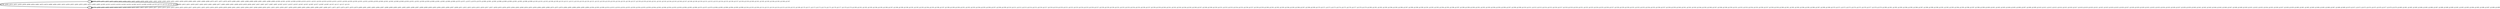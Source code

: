 digraph G {
        node [style=rounded, penwidth=3, fontsize=20, shape=oval];
        "1" -> "0" [label="@798, @806, @814, @822, @830, @838, @846, @854, @862, @870, @878, @886, @894, @902, @910, @926, @932, @943, @953, @963, @973, @983, @993, @1003, @1013, @1023, @1033, @1043, @1053, @1063, @1073, @1083, @1093, @1103, @1113, @1123, @1131, @1168", color=black,arrowsize=1,style=bold,penwidth=3,fontsize=20];
"0" -> "0" [label="@799, @800, @801, @802, @803, @804, @807, @808, @809, @810, @811, @812, @815, @816, @817, @818, @819, @820, @823, @824, @825, @826, @827, @828, @831, @832, @833, @834, @835, @836, @839, @840, @841, @842, @843, @844, @847, @848, @849, @850, @851, @852, @855, @856, @857, @858, @859, @860, @863, @864, @865, @866, @867, @868, @871, @872, @873, @874, @875, @876, @879, @880, @881, @882, @883, @884, @887, @888, @889, @890, @891, @892, @895, @896, @897, @898, @899, @900, @903, @904, @905, @906, @907, @908, @911, @912, @913, @914, @915, @916, @917, @927, @928, @933, @934, @935, @944, @945, @946, @954, @955, @956, @964, @965, @966, @974, @975, @976, @984, @985, @986, @994, @995, @996, @1004, @1005, @1006, @1014, @1015, @1016, @1024, @1025, @1026, @1034, @1035, @1036, @1044, @1045, @1046, @1054, @1055, @1056, @1064, @1065, @1066, @1074, @1075, @1076, @1084, @1085, @1086, @1094, @1095, @1096, @1104, @1105, @1106, @1114, @1115, @1116, @1124, @1125, @1126, @1132, @1169, @1170, @1171, @1172, @1173, @1174, @1175, @1176, @1177, @1178, @1179, @1180, @1181, @1182, @1183, @1184, @1185, @1186, @1187, @1188, @1189, @1190, @1191, @1192, @1193, @1194, @1195, @1196, @1197, @1198, @1199, @1200, @1201, @1202, @1203, @1204, @1205, @1206, @1207, @1208, @1209, @1210, @1211, @1212, @1213, @1214, @1215, @1216, @1217, @1218, @1219, @1220, @1221, @1222, @1223, @1224, @1225, @1226, @1227, @1228, @1229, @1230, @1231, @1232, @1233, @1234, @1235, @1236, @1237, @1238, @1239, @1240, @1241, @1242, @1243, @1244, @1245, @1246, @1247, @1248, @1249, @1250, @1251, @1252, @1253, @1254, @1255, @1256, @1257, @1258, @1259, @1260, @1261, @1262, @1263, @1264, @1265, @1266, @1267, @1268, @1269, @1270, @1271, @1272, @1273, @1274, @1275, @1276, @1277, @1278, @1279, @1280, @1281, @1282, @1283, @1284, @1285, @1286, @1287, @1288, @1289, @1290, @1291, @1292, @1293, @1294, @1295, @1296, @1297, @1298, @1299, @1300, @1301, @1302, @1303, @1304, @1305, @1306, @1307, @1308, @1309, @1310, @1311, @1312, @1313, @1314, @1315, @1316, @1317, @1318, @1319, @1320, @1321, @1322, @1323, @1324, @1325, @1326, @1327, @1328, @1329, @1330, @1331, @1332, @1333, @1334, @1335, @1336, @1337, @1338, @1339, @1340, @1341, @1342, @1343, @1344, @1345, @1346, @1347, @1348, @1349, @1350, @1351, @1352, @1353, @1354, @1355, @1356, @1357, @1358, @1359, @1360, @1361, @1362, @1363, @1364, @1365, @1366, @1367, @1368, @1369, @1370, @1371, @1372, @1373, @1374, @1375, @1376, @1377, @1378, @1379, @1380, @1381, @1382, @1383, @1384, @1385, @1386, @1387, @1388, @1389, @1390, @1391, @1392, @1393, @1394, @1395, @1396, @1397, @1398, @1399, @1400, @1401, @1402, @1403, @1404, @1405, @1406, @1407, @1408, @1409, @1410, @1411, @1412, @1413, @1414, @1415, @1416, @1417, @1418, @1419, @1420, @1421, @1422, @1423, @1424, @1425, @1426, @1427, @1428, @1429, @1430, @1431, @1432, @1433, @1434, @1435, @1436, @1437, @1438, @1439, @1440, @1441, @1442, @1443, @1444, @1445, @1446, @1447, @1448, @1449, @1450, @1451, @1452, @1453, @1454, @1455, @1456, @1457, @1458, @1459, @1460, @1461, @1462, @1463, @1464, @1465, @1466, @1467, @1468, @1469, @1470, @1471, @1472, @1473, @1474, @1475, @1476, @1477, @1478, @1479, @1480, @1481, @1482, @1483, @1484, @1485, @1486, @1487, @1488, @1489, @1490, @1491, @1492, @1493, @1494, @1495, @1496, @1497, @1498, @1499", color=black,arrowsize=1,style=bold,penwidth=3,fontsize=20];
"0" -> "1" [label="@805, @813, @821, @829, @837, @845, @853, @861, @869, @877, @885, @893, @901, @909, @918, @929, @936, @947, @957, @967, @977, @987, @997, @1007, @1017, @1027, @1037, @1047, @1057, @1067, @1077, @1087, @1097, @1107, @1117, @1127, @1133", color=black,arrowsize=1,style=bold,penwidth=3,fontsize=20];
"1" -> "1" [label="@919, @920, @921, @922, @923, @924, @925, @930, @931, @937, @938, @939, @940, @941, @942, @948, @949, @950, @951, @952, @958, @959, @960, @961, @962, @968, @969, @970, @971, @972, @978, @979, @980, @981, @982, @988, @989, @990, @991, @992, @998, @999, @1000, @1001, @1002, @1008, @1009, @1010, @1011, @1012, @1018, @1019, @1020, @1021, @1022, @1028, @1029, @1030, @1031, @1032, @1038, @1039, @1040, @1041, @1042, @1048, @1049, @1050, @1051, @1052, @1058, @1059, @1060, @1061, @1062, @1068, @1069, @1070, @1071, @1072, @1078, @1079, @1080, @1081, @1082, @1088, @1089, @1090, @1091, @1092, @1098, @1099, @1100, @1101, @1102, @1108, @1109, @1110, @1111, @1112, @1118, @1119, @1120, @1121, @1122, @1128, @1129, @1130, @1134, @1135, @1136, @1137, @1138, @1139, @1140, @1141, @1142, @1143, @1144, @1145, @1146, @1147, @1148, @1149, @1150, @1151, @1152, @1153, @1154, @1155, @1156, @1157, @1158, @1159, @1160, @1161, @1162, @1163, @1164, @1165, @1166, @1167", color=black,arrowsize=1,style=bold,penwidth=3,fontsize=20];
}
